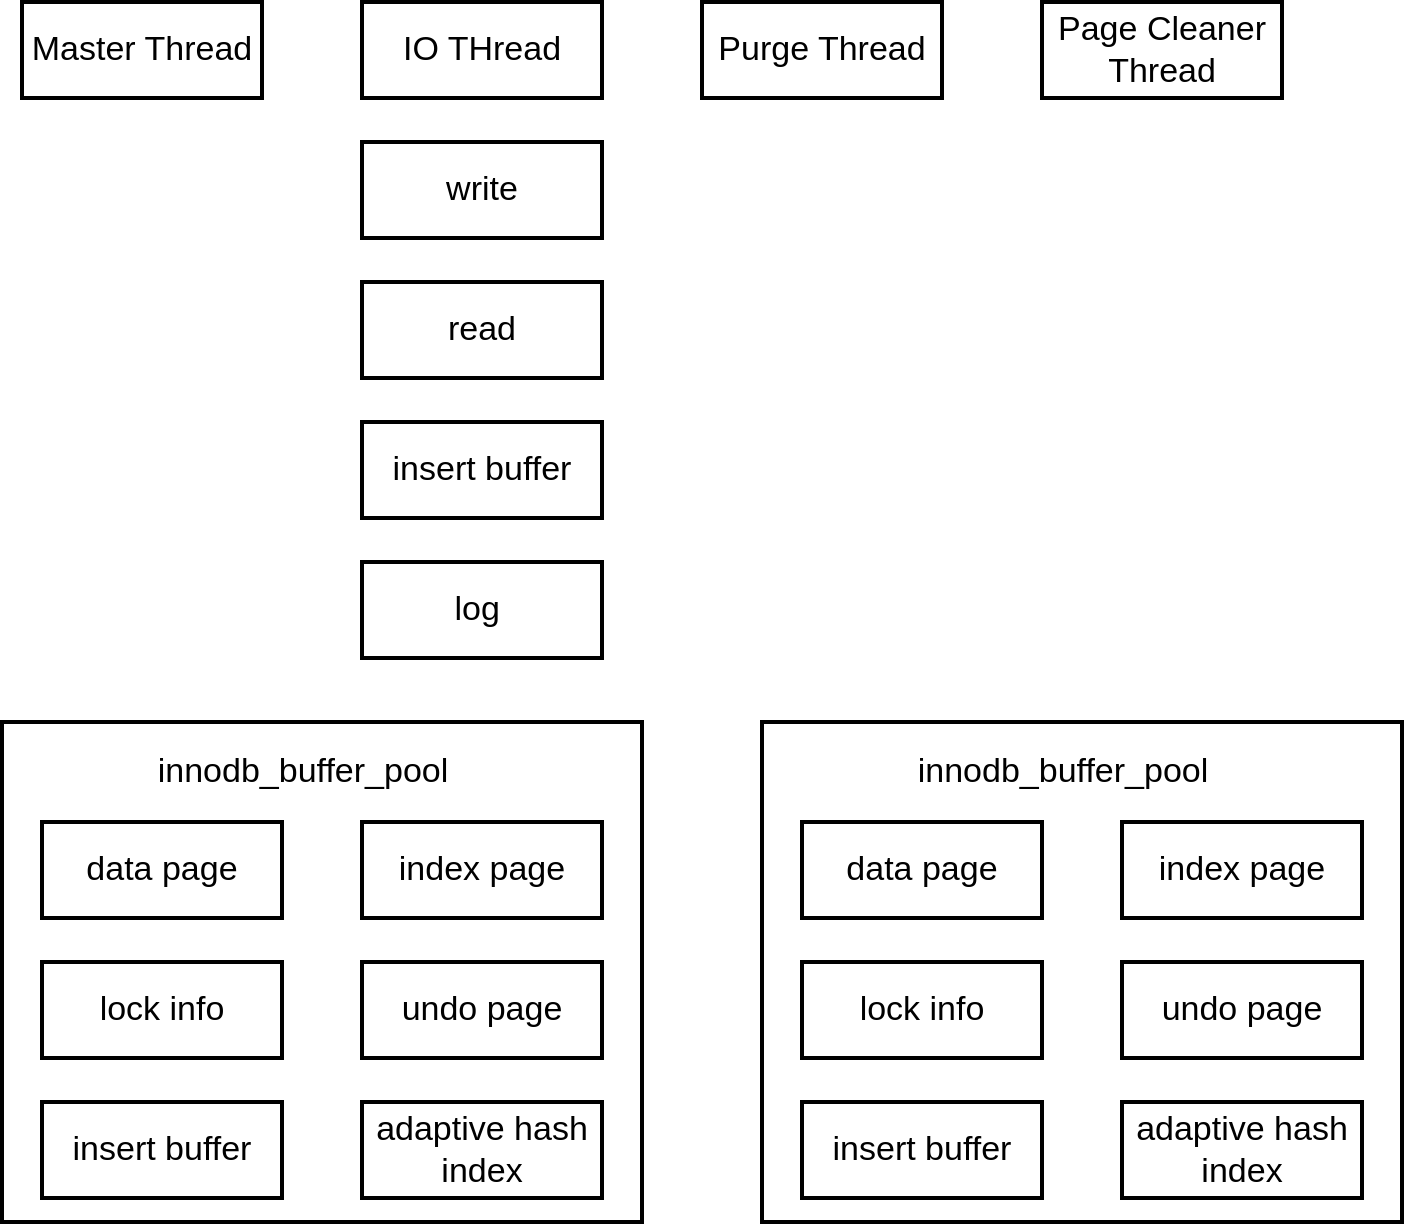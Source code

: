 <mxfile version="14.6.13" type="device"><diagram id="VlebWkjtBkBGFhx30Fen" name="Page-1"><mxGraphModel dx="2066" dy="1097" grid="1" gridSize="10" guides="1" tooltips="1" connect="1" arrows="1" fold="1" page="1" pageScale="1" pageWidth="850" pageHeight="1100" math="0" shadow="0"><root><mxCell id="0"/><mxCell id="1" parent="0"/><mxCell id="gNbU0dXEO3mOV_VtZ4MW-1" value="Master Thread" style="rounded=0;whiteSpace=wrap;html=1;strokeWidth=2;fontSize=17;" parent="1" vertex="1"><mxGeometry x="100" y="220" width="120" height="48" as="geometry"/></mxCell><mxCell id="gNbU0dXEO3mOV_VtZ4MW-2" value="IO THread" style="rounded=0;whiteSpace=wrap;html=1;strokeWidth=2;fontSize=17;" parent="1" vertex="1"><mxGeometry x="270" y="220" width="120" height="48" as="geometry"/></mxCell><mxCell id="gNbU0dXEO3mOV_VtZ4MW-3" value="write" style="rounded=0;whiteSpace=wrap;html=1;strokeWidth=2;fontSize=17;" parent="1" vertex="1"><mxGeometry x="270" y="290" width="120" height="48" as="geometry"/></mxCell><mxCell id="gNbU0dXEO3mOV_VtZ4MW-4" value="read" style="rounded=0;whiteSpace=wrap;html=1;strokeWidth=2;fontSize=17;" parent="1" vertex="1"><mxGeometry x="270" y="360" width="120" height="48" as="geometry"/></mxCell><mxCell id="gNbU0dXEO3mOV_VtZ4MW-5" value="insert buffer" style="rounded=0;whiteSpace=wrap;html=1;strokeWidth=2;fontSize=17;" parent="1" vertex="1"><mxGeometry x="270" y="430" width="120" height="48" as="geometry"/></mxCell><mxCell id="gNbU0dXEO3mOV_VtZ4MW-6" value="log&amp;nbsp;" style="rounded=0;whiteSpace=wrap;html=1;strokeWidth=2;fontSize=17;" parent="1" vertex="1"><mxGeometry x="270" y="500" width="120" height="48" as="geometry"/></mxCell><mxCell id="gNbU0dXEO3mOV_VtZ4MW-7" value="Purge Thread" style="rounded=0;whiteSpace=wrap;html=1;strokeWidth=2;fontSize=17;" parent="1" vertex="1"><mxGeometry x="440" y="220" width="120" height="48" as="geometry"/></mxCell><mxCell id="gNbU0dXEO3mOV_VtZ4MW-8" value="Page Cleaner Thread" style="rounded=0;whiteSpace=wrap;html=1;strokeWidth=2;fontSize=17;" parent="1" vertex="1"><mxGeometry x="610" y="220" width="120" height="48" as="geometry"/></mxCell><mxCell id="gNbU0dXEO3mOV_VtZ4MW-18" value="" style="rounded=0;whiteSpace=wrap;html=1;strokeWidth=2;fontSize=17;" parent="1" vertex="1"><mxGeometry x="470" y="580" width="320" height="250" as="geometry"/></mxCell><mxCell id="gNbU0dXEO3mOV_VtZ4MW-19" value="innodb_buffer_pool" style="text;html=1;align=center;verticalAlign=middle;resizable=0;points=[];autosize=1;fontSize=17;" parent="1" vertex="1"><mxGeometry x="540" y="590" width="160" height="30" as="geometry"/></mxCell><mxCell id="gNbU0dXEO3mOV_VtZ4MW-20" value="data page" style="rounded=0;whiteSpace=wrap;html=1;strokeWidth=2;fontSize=17;" parent="1" vertex="1"><mxGeometry x="490" y="630" width="120" height="48" as="geometry"/></mxCell><mxCell id="gNbU0dXEO3mOV_VtZ4MW-21" value="index page" style="rounded=0;whiteSpace=wrap;html=1;strokeWidth=2;fontSize=17;" parent="1" vertex="1"><mxGeometry x="650" y="630" width="120" height="48" as="geometry"/></mxCell><mxCell id="gNbU0dXEO3mOV_VtZ4MW-22" value="lock info" style="rounded=0;whiteSpace=wrap;html=1;strokeWidth=2;fontSize=17;" parent="1" vertex="1"><mxGeometry x="490" y="700" width="120" height="48" as="geometry"/></mxCell><mxCell id="gNbU0dXEO3mOV_VtZ4MW-23" value="insert buffer" style="rounded=0;whiteSpace=wrap;html=1;strokeWidth=2;fontSize=17;" parent="1" vertex="1"><mxGeometry x="490" y="770" width="120" height="48" as="geometry"/></mxCell><mxCell id="gNbU0dXEO3mOV_VtZ4MW-24" value="adaptive hash index" style="rounded=0;whiteSpace=wrap;html=1;strokeWidth=2;fontSize=17;" parent="1" vertex="1"><mxGeometry x="650" y="770" width="120" height="48" as="geometry"/></mxCell><mxCell id="gNbU0dXEO3mOV_VtZ4MW-25" value="undo page" style="rounded=0;whiteSpace=wrap;html=1;strokeWidth=2;fontSize=17;" parent="1" vertex="1"><mxGeometry x="650" y="700" width="120" height="48" as="geometry"/></mxCell><mxCell id="gNbU0dXEO3mOV_VtZ4MW-26" value="" style="rounded=0;whiteSpace=wrap;html=1;strokeWidth=2;fontSize=17;" parent="1" vertex="1"><mxGeometry x="90" y="580" width="320" height="250" as="geometry"/></mxCell><mxCell id="gNbU0dXEO3mOV_VtZ4MW-27" value="innodb_buffer_pool" style="text;html=1;align=center;verticalAlign=middle;resizable=0;points=[];autosize=1;fontSize=17;" parent="1" vertex="1"><mxGeometry x="160" y="590" width="160" height="30" as="geometry"/></mxCell><mxCell id="gNbU0dXEO3mOV_VtZ4MW-28" value="data page" style="rounded=0;whiteSpace=wrap;html=1;strokeWidth=2;fontSize=17;" parent="1" vertex="1"><mxGeometry x="110" y="630" width="120" height="48" as="geometry"/></mxCell><mxCell id="gNbU0dXEO3mOV_VtZ4MW-29" value="index page" style="rounded=0;whiteSpace=wrap;html=1;strokeWidth=2;fontSize=17;" parent="1" vertex="1"><mxGeometry x="270" y="630" width="120" height="48" as="geometry"/></mxCell><mxCell id="gNbU0dXEO3mOV_VtZ4MW-30" value="lock info" style="rounded=0;whiteSpace=wrap;html=1;strokeWidth=2;fontSize=17;" parent="1" vertex="1"><mxGeometry x="110" y="700" width="120" height="48" as="geometry"/></mxCell><mxCell id="gNbU0dXEO3mOV_VtZ4MW-31" value="insert buffer" style="rounded=0;whiteSpace=wrap;html=1;strokeWidth=2;fontSize=17;" parent="1" vertex="1"><mxGeometry x="110" y="770" width="120" height="48" as="geometry"/></mxCell><mxCell id="gNbU0dXEO3mOV_VtZ4MW-32" value="adaptive hash index" style="rounded=0;whiteSpace=wrap;html=1;strokeWidth=2;fontSize=17;" parent="1" vertex="1"><mxGeometry x="270" y="770" width="120" height="48" as="geometry"/></mxCell><mxCell id="gNbU0dXEO3mOV_VtZ4MW-33" value="undo page" style="rounded=0;whiteSpace=wrap;html=1;strokeWidth=2;fontSize=17;" parent="1" vertex="1"><mxGeometry x="270" y="700" width="120" height="48" as="geometry"/></mxCell></root></mxGraphModel></diagram></mxfile>